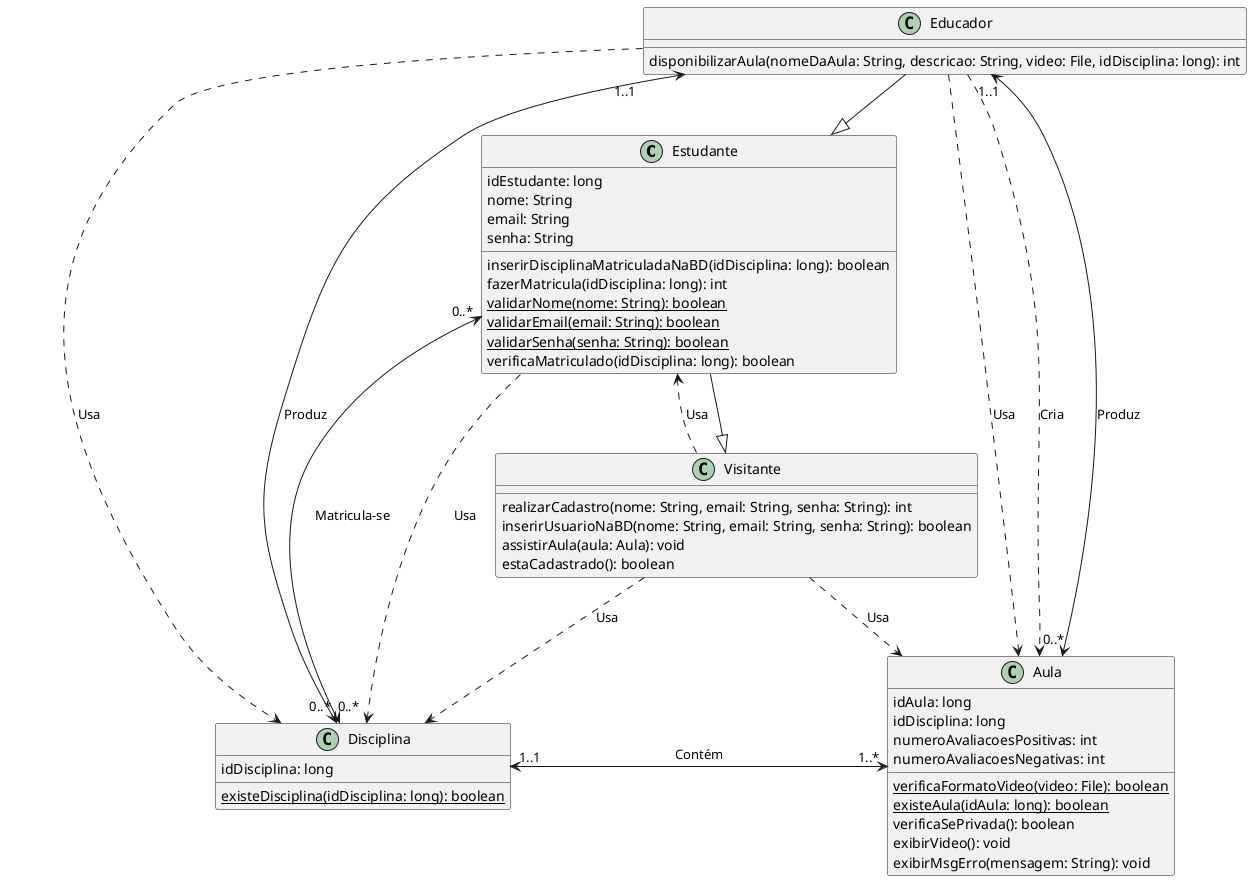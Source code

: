 @startuml diagrama_classes
class Estudante{
    idEstudante: long
    nome: String
    email: String
    senha: String
    inserirDisciplinaMatriculadaNaBD(idDisciplina: long): boolean  
    fazerMatricula(idDisciplina: long): int
    {static}validarNome(nome: String): boolean
    {static}validarEmail(email: String): boolean
    {static}validarSenha(senha: String): boolean
    verificaMatriculado(idDisciplina: long): boolean
}

class Disciplina{
    idDisciplina: long
    {static}existeDisciplina(idDisciplina: long): boolean
}

class Visitante{
    realizarCadastro(nome: String, email: String, senha: String): int
    inserirUsuarioNaBD(nome: String, email: String, senha: String): boolean    
    assistirAula(aula: Aula): void
    estaCadastrado(): boolean
}

class Educador{
    disponibilizarAula(nomeDaAula: String, descricao: String, video: File, idDisciplina: long): int
}

class Aula{
    idAula: long
    idDisciplina: long
    numeroAvaliacoesPositivas: int
    numeroAvaliacoesNegativas: int
    {static}verificaFormatoVideo(video: File): boolean
    {static}existeAula(idAula: long): boolean
    verificaSePrivada(): boolean
    exibirVideo(): void
    exibirMsgErro(mensagem: String): void 
}

' heranças
Estudante--|>Visitante
Educador--|>Estudante

' dependencias
Estudante..>Disciplina: Usa
Educador..>Disciplina: Usa  
Educador..>Aula: Usa
Educador..>Aula: Cria
Visitante..>Aula: Usa
Visitante..>Estudante: Usa
Visitante..>Disciplina: Usa

' associações
Disciplina"1..1"<-right->"1..*"Aula: Contém
Disciplina"0..*"<-right->"0..*"Estudante: Matricula-se
Educador"1..1"<-right->"0..*"Aula: Produz
Educador"1..1"<-right->"0..*"Disciplina: Produz

@enduml